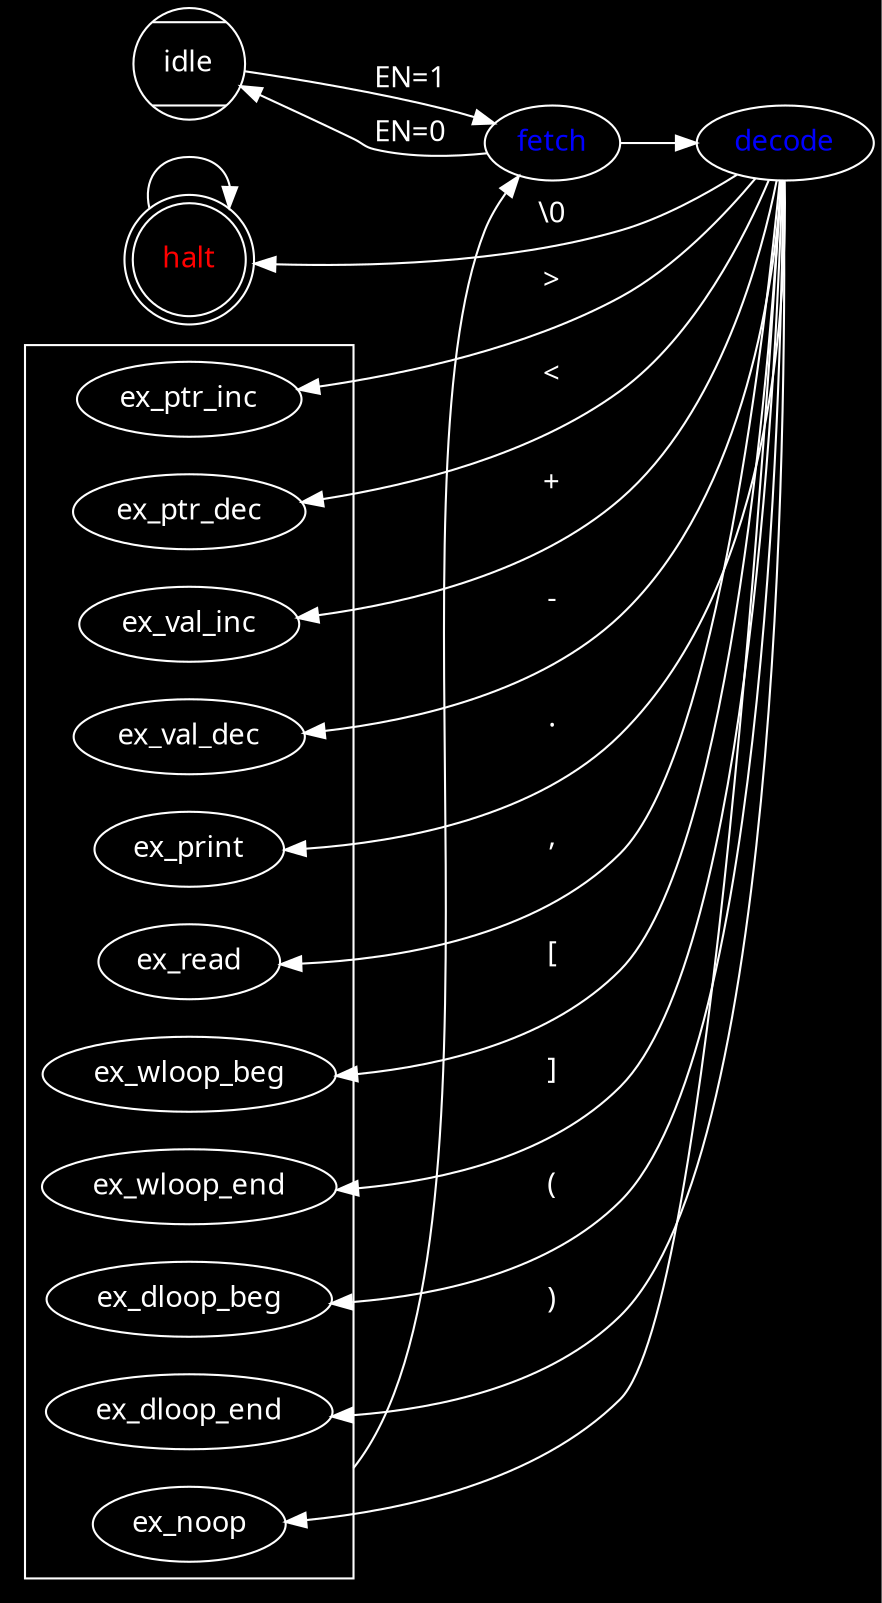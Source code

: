 digraph G {
  rankdir = "LR";
  compound = "true";
  bgcolor = "black";
  graph [fontname = "Handlee", fontcolor = "white", color = "white"];
  node [fontname = "Handlee", fontcolor = "white", color = "white"];
  edge [fontname = "Handlee", fontcolor = "white", color = "white"];

  idle [shape = "Mcircle"];
  fetch [fontcolor = "blue"]
  decode [fontcolor = "blue"]
  idle -> fetch [label = "EN=1"]
  fetch -> decode
  fetch -> idle [label = "EN=0"]
  
  halt [fontcolor = "red", shape = "doublecircle"]
  decode -> halt [label = "\\0", constraint = "false"]
  halt -> halt
  decode -> ex_ptr_inc [label = ">", constraint = "false"]
  decode -> ex_ptr_dec [label = "<", constraint = "false"]
  decode -> ex_val_inc [label = "+", constraint = false]
  decode -> ex_val_dec [label = "-", constraint = false]
  decode -> ex_print [label = ".", constraint = false]
  decode -> ex_read [label = ",", constraint = false]
  decode -> ex_wloop_beg [label = "[", constraint = false]
  decode -> ex_wloop_end [label = "]", constraint = false]
  decode -> ex_dloop_beg [label = "(", constraint = false]
  decode -> ex_dloop_end [label = ")", constraint = false]
  decode -> ex_noop [label = "", constraint = false]
  
  subgraph cluster_execution {
    ex_ptr_inc,
    ex_ptr_dec,
    ex_val_inc,
    ex_val_dec,
    ex_print,
    ex_read,
    ex_wloop_beg,
    ex_wloop_end,
    ex_dloop_beg,
    ex_dloop_end,
    ex_noop
  }
  
  ex_noop -> fetch [ltail = "cluster_execution"]
}
